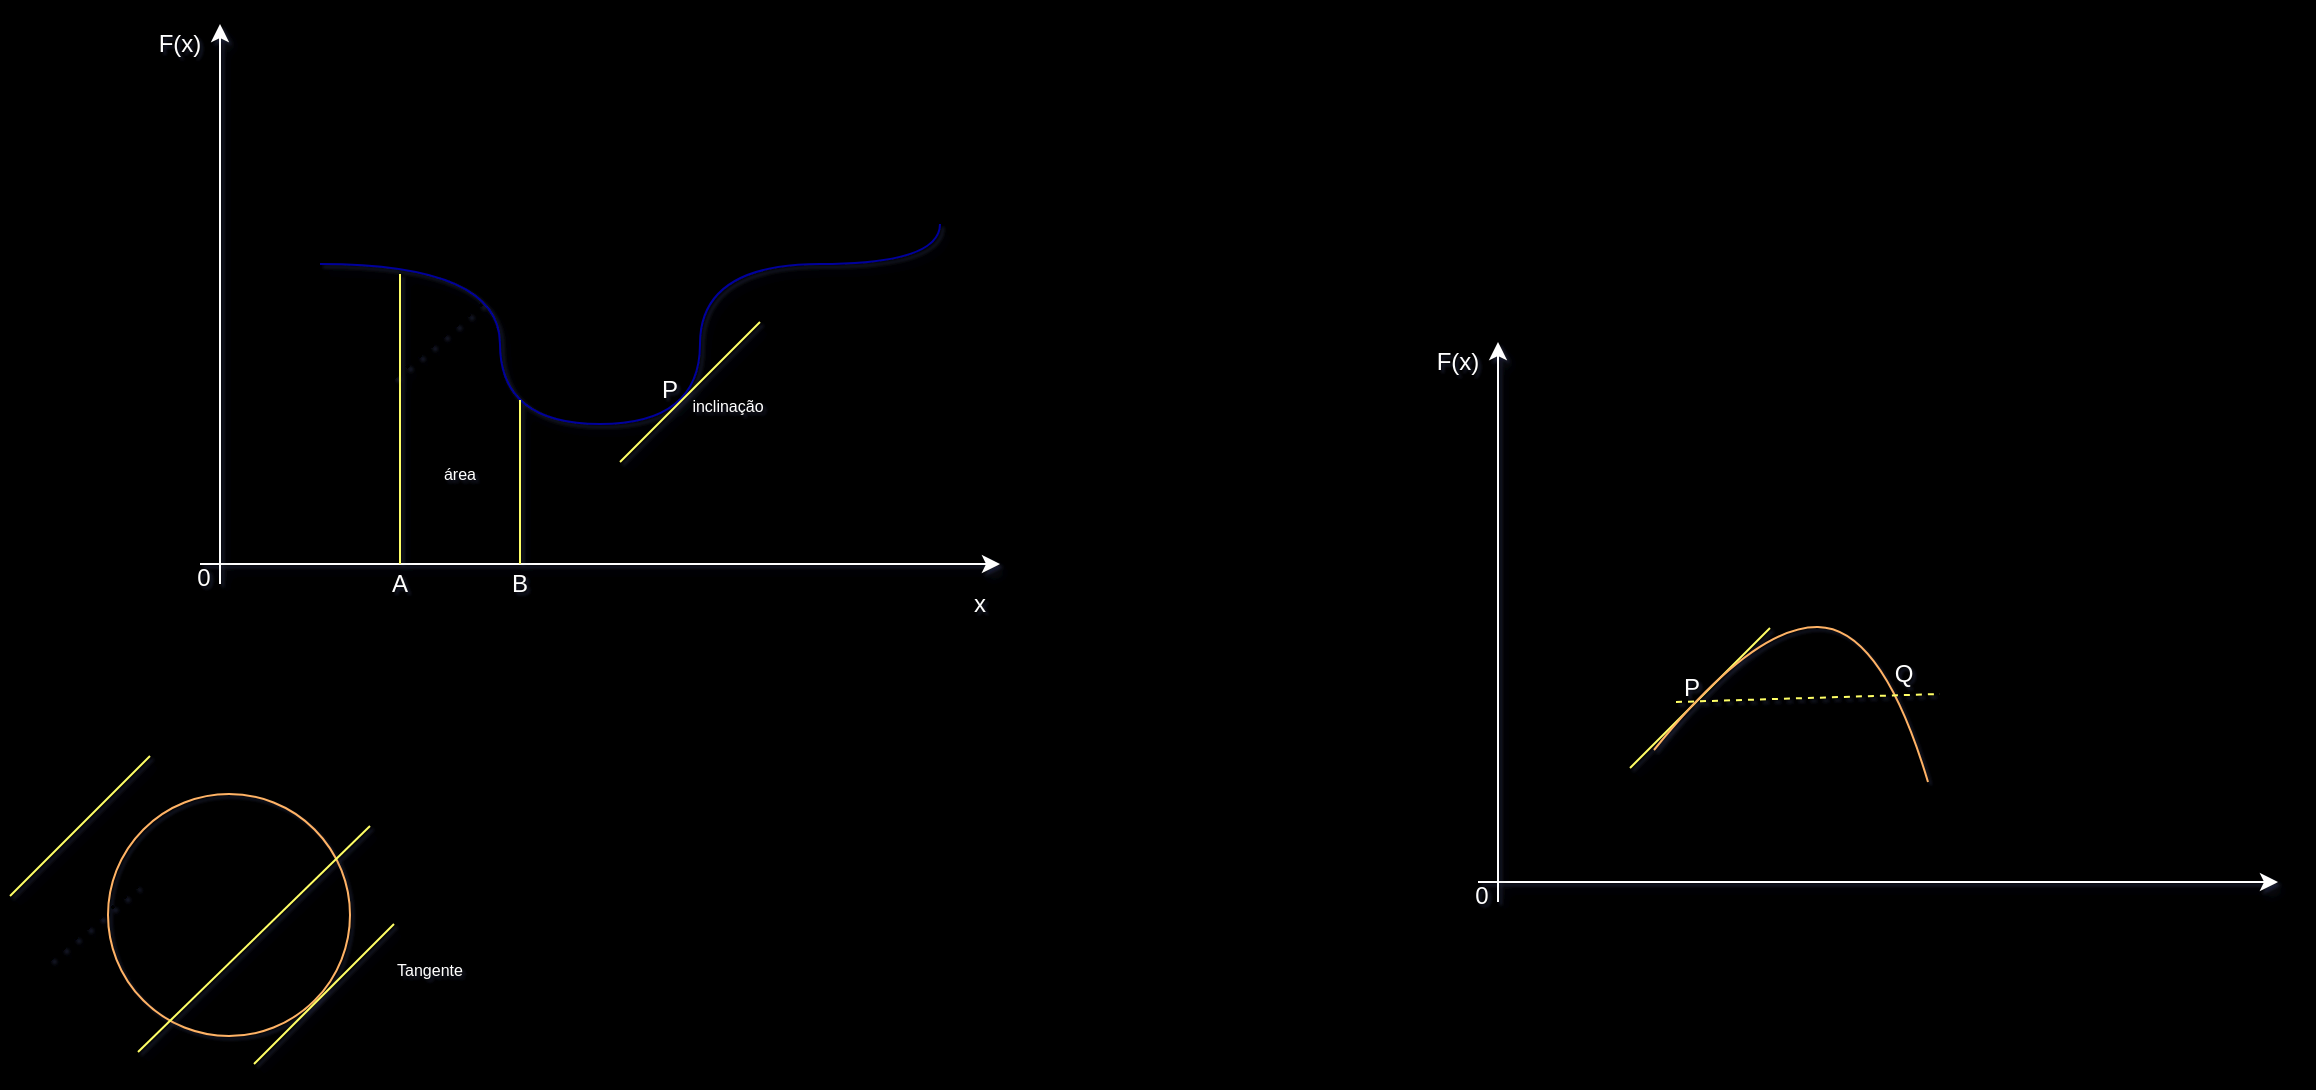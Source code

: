 <mxfile version="14.5.7" type="onedrive"><diagram id="S9vGX9-8cRZTXh5HnOP3" name="Page-1"><mxGraphModel dx="825" dy="333" grid="1" gridSize="1" guides="1" tooltips="1" connect="1" arrows="1" fold="1" page="1" pageScale="1" pageWidth="827" pageHeight="1169" background="#000000" math="0" shadow="1"><root><mxCell id="0"/><mxCell id="1" parent="0"/><mxCell id="fbt_UEgxhgLBrHnDT8xw-1" value="" style="endArrow=classic;html=1;shadow=1;strokeColor=#FFFFFF;" parent="1" edge="1"><mxGeometry width="50" height="50" relative="1" as="geometry"><mxPoint x="280" y="440" as="sourcePoint"/><mxPoint x="680" y="440" as="targetPoint"/></mxGeometry></mxCell><mxCell id="fbt_UEgxhgLBrHnDT8xw-2" value="" style="endArrow=classic;html=1;shadow=1;strokeColor=#FFFFFF;" parent="1" edge="1"><mxGeometry width="50" height="50" relative="1" as="geometry"><mxPoint x="290" y="450" as="sourcePoint"/><mxPoint x="290" y="170" as="targetPoint"/></mxGeometry></mxCell><mxCell id="fbt_UEgxhgLBrHnDT8xw-3" value="&lt;font color=&quot;#ffffff&quot;&gt;F(x)&lt;/font&gt;" style="text;html=1;strokeColor=none;fillColor=none;align=center;verticalAlign=middle;whiteSpace=wrap;rounded=0;shadow=1;" parent="1" vertex="1"><mxGeometry x="250" y="170" width="40" height="20" as="geometry"/></mxCell><mxCell id="fbt_UEgxhgLBrHnDT8xw-4" value="&lt;font color=&quot;#ffffff&quot;&gt;x&lt;/font&gt;" style="text;html=1;strokeColor=none;fillColor=none;align=center;verticalAlign=middle;whiteSpace=wrap;rounded=0;shadow=1;" parent="1" vertex="1"><mxGeometry x="650" y="450" width="40" height="20" as="geometry"/></mxCell><mxCell id="fbt_UEgxhgLBrHnDT8xw-10" value="" style="endArrow=none;html=1;shadow=1;strokeColor=#00009C;strokeWidth=1;edgeStyle=orthogonalEdgeStyle;curved=1;" parent="1" edge="1"><mxGeometry width="50" height="50" relative="1" as="geometry"><mxPoint x="340" y="290" as="sourcePoint"/><mxPoint x="650" y="270" as="targetPoint"/><Array as="points"><mxPoint x="430" y="290"/><mxPoint x="430" y="370"/><mxPoint x="530" y="370"/><mxPoint x="530" y="290"/><mxPoint x="650" y="290"/></Array></mxGeometry></mxCell><mxCell id="fbt_UEgxhgLBrHnDT8xw-11" value="" style="endArrow=none;html=1;shadow=1;strokeWidth=1;strokeColor=#FFFF66;" parent="1" edge="1"><mxGeometry width="50" height="50" relative="1" as="geometry"><mxPoint x="380" y="440" as="sourcePoint"/><mxPoint x="380" y="295" as="targetPoint"/></mxGeometry></mxCell><mxCell id="fbt_UEgxhgLBrHnDT8xw-12" value="" style="endArrow=none;html=1;shadow=1;strokeWidth=1;strokeColor=#FFFF66;" parent="1" edge="1"><mxGeometry width="50" height="50" relative="1" as="geometry"><mxPoint x="440" y="440" as="sourcePoint"/><mxPoint x="440" y="358" as="targetPoint"/></mxGeometry></mxCell><mxCell id="fbt_UEgxhgLBrHnDT8xw-13" value="&lt;font color=&quot;#ffffff&quot;&gt;A&lt;/font&gt;" style="text;html=1;strokeColor=none;fillColor=none;align=center;verticalAlign=middle;whiteSpace=wrap;rounded=0;shadow=1;" parent="1" vertex="1"><mxGeometry x="360" y="440" width="40" height="20" as="geometry"/></mxCell><mxCell id="fbt_UEgxhgLBrHnDT8xw-14" value="&lt;font color=&quot;#ffffff&quot;&gt;B&lt;/font&gt;" style="text;html=1;strokeColor=none;fillColor=none;align=center;verticalAlign=middle;whiteSpace=wrap;rounded=0;shadow=1;" parent="1" vertex="1"><mxGeometry x="420" y="440" width="40" height="20" as="geometry"/></mxCell><mxCell id="fbt_UEgxhgLBrHnDT8xw-15" value="" style="endArrow=none;html=1;shadow=1;strokeWidth=1;strokeColor=#FFFF66;" parent="1" edge="1"><mxGeometry width="50" height="50" relative="1" as="geometry"><mxPoint x="490" y="389" as="sourcePoint"/><mxPoint x="560" y="319" as="targetPoint"/></mxGeometry></mxCell><mxCell id="fbt_UEgxhgLBrHnDT8xw-16" value="&lt;font color=&quot;#ffffff&quot;&gt;P&lt;/font&gt;" style="text;html=1;strokeColor=none;fillColor=none;align=center;verticalAlign=middle;whiteSpace=wrap;rounded=0;shadow=1;" parent="1" vertex="1"><mxGeometry x="495" y="343" width="40" height="20" as="geometry"/></mxCell><mxCell id="fbt_UEgxhgLBrHnDT8xw-17" value="" style="endArrow=none;dashed=1;html=1;dashPattern=1 3;strokeWidth=2;shadow=1;" parent="1" edge="1"><mxGeometry width="50" height="50" relative="1" as="geometry"><mxPoint x="377" y="347" as="sourcePoint"/><mxPoint x="421" y="310" as="targetPoint"/></mxGeometry></mxCell><mxCell id="fbt_UEgxhgLBrHnDT8xw-19" value="&lt;font color=&quot;#ffffff&quot; style=&quot;font-size: 8px&quot;&gt;área&lt;/font&gt;" style="text;html=1;strokeColor=none;fillColor=none;align=center;verticalAlign=middle;whiteSpace=wrap;rounded=0;shadow=1;" parent="1" vertex="1"><mxGeometry x="390" y="384" width="40" height="20" as="geometry"/></mxCell><mxCell id="fbt_UEgxhgLBrHnDT8xw-20" value="&lt;font color=&quot;#ffffff&quot;&gt;&lt;span style=&quot;font-size: 8px&quot;&gt;inclinação&lt;/span&gt;&lt;/font&gt;" style="text;html=1;strokeColor=none;fillColor=none;align=center;verticalAlign=middle;whiteSpace=wrap;rounded=0;shadow=1;" parent="1" vertex="1"><mxGeometry x="524" y="350" width="40" height="20" as="geometry"/></mxCell><mxCell id="fbt_UEgxhgLBrHnDT8xw-22" value="&lt;font color=&quot;#ffffff&quot;&gt;0&lt;/font&gt;" style="text;html=1;strokeColor=none;fillColor=none;align=center;verticalAlign=middle;whiteSpace=wrap;rounded=0;shadow=1;" parent="1" vertex="1"><mxGeometry x="262" y="437" width="40" height="20" as="geometry"/></mxCell><mxCell id="SAQrGgQfA3QE7bafxpAn-12" value="" style="endArrow=none;dashed=1;html=1;dashPattern=1 3;strokeWidth=2;shadow=1;" edge="1" parent="1"><mxGeometry width="50" height="50" relative="1" as="geometry"><mxPoint x="205" y="638" as="sourcePoint"/><mxPoint x="249" y="601" as="targetPoint"/></mxGeometry></mxCell><mxCell id="SAQrGgQfA3QE7bafxpAn-16" value="" style="ellipse;whiteSpace=wrap;html=1;aspect=fixed;fillColor=none;strokeColor=#FFB366;" vertex="1" parent="1"><mxGeometry x="234" y="555" width="121" height="121" as="geometry"/></mxCell><mxCell id="SAQrGgQfA3QE7bafxpAn-17" value="" style="endArrow=none;html=1;shadow=1;strokeWidth=1;strokeColor=#FFFF66;" edge="1" parent="1"><mxGeometry width="50" height="50" relative="1" as="geometry"><mxPoint x="307.0" y="690" as="sourcePoint"/><mxPoint x="377.0" y="620" as="targetPoint"/></mxGeometry></mxCell><mxCell id="SAQrGgQfA3QE7bafxpAn-18" value="&lt;font color=&quot;#ffffff&quot;&gt;&lt;span style=&quot;font-size: 8px&quot;&gt;Tangente&lt;/span&gt;&lt;/font&gt;" style="text;html=1;strokeColor=none;fillColor=none;align=center;verticalAlign=middle;whiteSpace=wrap;rounded=0;shadow=1;" vertex="1" parent="1"><mxGeometry x="375" y="632" width="40" height="20" as="geometry"/></mxCell><mxCell id="SAQrGgQfA3QE7bafxpAn-19" value="" style="endArrow=none;html=1;shadow=1;strokeWidth=1;strokeColor=#FFFF66;" edge="1" parent="1"><mxGeometry width="50" height="50" relative="1" as="geometry"><mxPoint x="249.0" y="684" as="sourcePoint"/><mxPoint x="365" y="571" as="targetPoint"/></mxGeometry></mxCell><mxCell id="SAQrGgQfA3QE7bafxpAn-20" value="" style="endArrow=none;html=1;shadow=1;strokeWidth=1;strokeColor=#FFFF66;" edge="1" parent="1"><mxGeometry width="50" height="50" relative="1" as="geometry"><mxPoint x="185.0" y="606" as="sourcePoint"/><mxPoint x="255.0" y="536" as="targetPoint"/></mxGeometry></mxCell><mxCell id="SAQrGgQfA3QE7bafxpAn-21" value="" style="endArrow=classic;html=1;shadow=1;strokeColor=#FFFFFF;" edge="1" parent="1"><mxGeometry width="50" height="50" relative="1" as="geometry"><mxPoint x="919.0" y="599" as="sourcePoint"/><mxPoint x="1319" y="599" as="targetPoint"/></mxGeometry></mxCell><mxCell id="SAQrGgQfA3QE7bafxpAn-22" value="" style="endArrow=classic;html=1;shadow=1;strokeColor=#FFFFFF;" edge="1" parent="1"><mxGeometry width="50" height="50" relative="1" as="geometry"><mxPoint x="929.0" y="609" as="sourcePoint"/><mxPoint x="929.0" y="329" as="targetPoint"/></mxGeometry></mxCell><mxCell id="SAQrGgQfA3QE7bafxpAn-23" value="&lt;font color=&quot;#ffffff&quot;&gt;F(x)&lt;/font&gt;" style="text;html=1;strokeColor=none;fillColor=none;align=center;verticalAlign=middle;whiteSpace=wrap;rounded=0;shadow=1;" vertex="1" parent="1"><mxGeometry x="889" y="329" width="40" height="20" as="geometry"/></mxCell><mxCell id="SAQrGgQfA3QE7bafxpAn-29" value="" style="endArrow=none;html=1;shadow=1;strokeWidth=1;strokeColor=#FFFF66;" edge="1" parent="1"><mxGeometry width="50" height="50" relative="1" as="geometry"><mxPoint x="995.0" y="542" as="sourcePoint"/><mxPoint x="1065.0" y="472" as="targetPoint"/></mxGeometry></mxCell><mxCell id="SAQrGgQfA3QE7bafxpAn-30" value="&lt;font color=&quot;#ffffff&quot;&gt;P&lt;/font&gt;" style="text;html=1;strokeColor=none;fillColor=none;align=center;verticalAlign=middle;whiteSpace=wrap;rounded=0;shadow=1;" vertex="1" parent="1"><mxGeometry x="1006" y="492" width="40" height="20" as="geometry"/></mxCell><mxCell id="SAQrGgQfA3QE7bafxpAn-34" value="&lt;font color=&quot;#ffffff&quot;&gt;0&lt;/font&gt;" style="text;html=1;strokeColor=none;fillColor=none;align=center;verticalAlign=middle;whiteSpace=wrap;rounded=0;shadow=1;" vertex="1" parent="1"><mxGeometry x="901" y="596" width="40" height="20" as="geometry"/></mxCell><mxCell id="SAQrGgQfA3QE7bafxpAn-37" value="" style="curved=1;endArrow=none;html=1;endFill=0;strokeColor=#FFB366;" edge="1" parent="1"><mxGeometry width="50" height="50" relative="1" as="geometry"><mxPoint x="1144" y="549" as="sourcePoint"/><mxPoint x="1007" y="533" as="targetPoint"/><Array as="points"><mxPoint x="1121" y="472"/><mxPoint x="1057" y="471"/></Array></mxGeometry></mxCell><mxCell id="SAQrGgQfA3QE7bafxpAn-38" value="&lt;font color=&quot;#ffffff&quot;&gt;Q&lt;/font&gt;" style="text;html=1;strokeColor=none;fillColor=none;align=center;verticalAlign=middle;whiteSpace=wrap;rounded=0;shadow=1;" vertex="1" parent="1"><mxGeometry x="1112" y="485" width="40" height="20" as="geometry"/></mxCell><mxCell id="SAQrGgQfA3QE7bafxpAn-39" value="" style="endArrow=none;html=1;shadow=1;strokeWidth=1;strokeColor=#FFFF66;dashed=1;" edge="1" parent="1"><mxGeometry width="50" height="50" relative="1" as="geometry"><mxPoint x="1018.0" y="509" as="sourcePoint"/><mxPoint x="1150" y="505" as="targetPoint"/></mxGeometry></mxCell></root></mxGraphModel></diagram></mxfile>